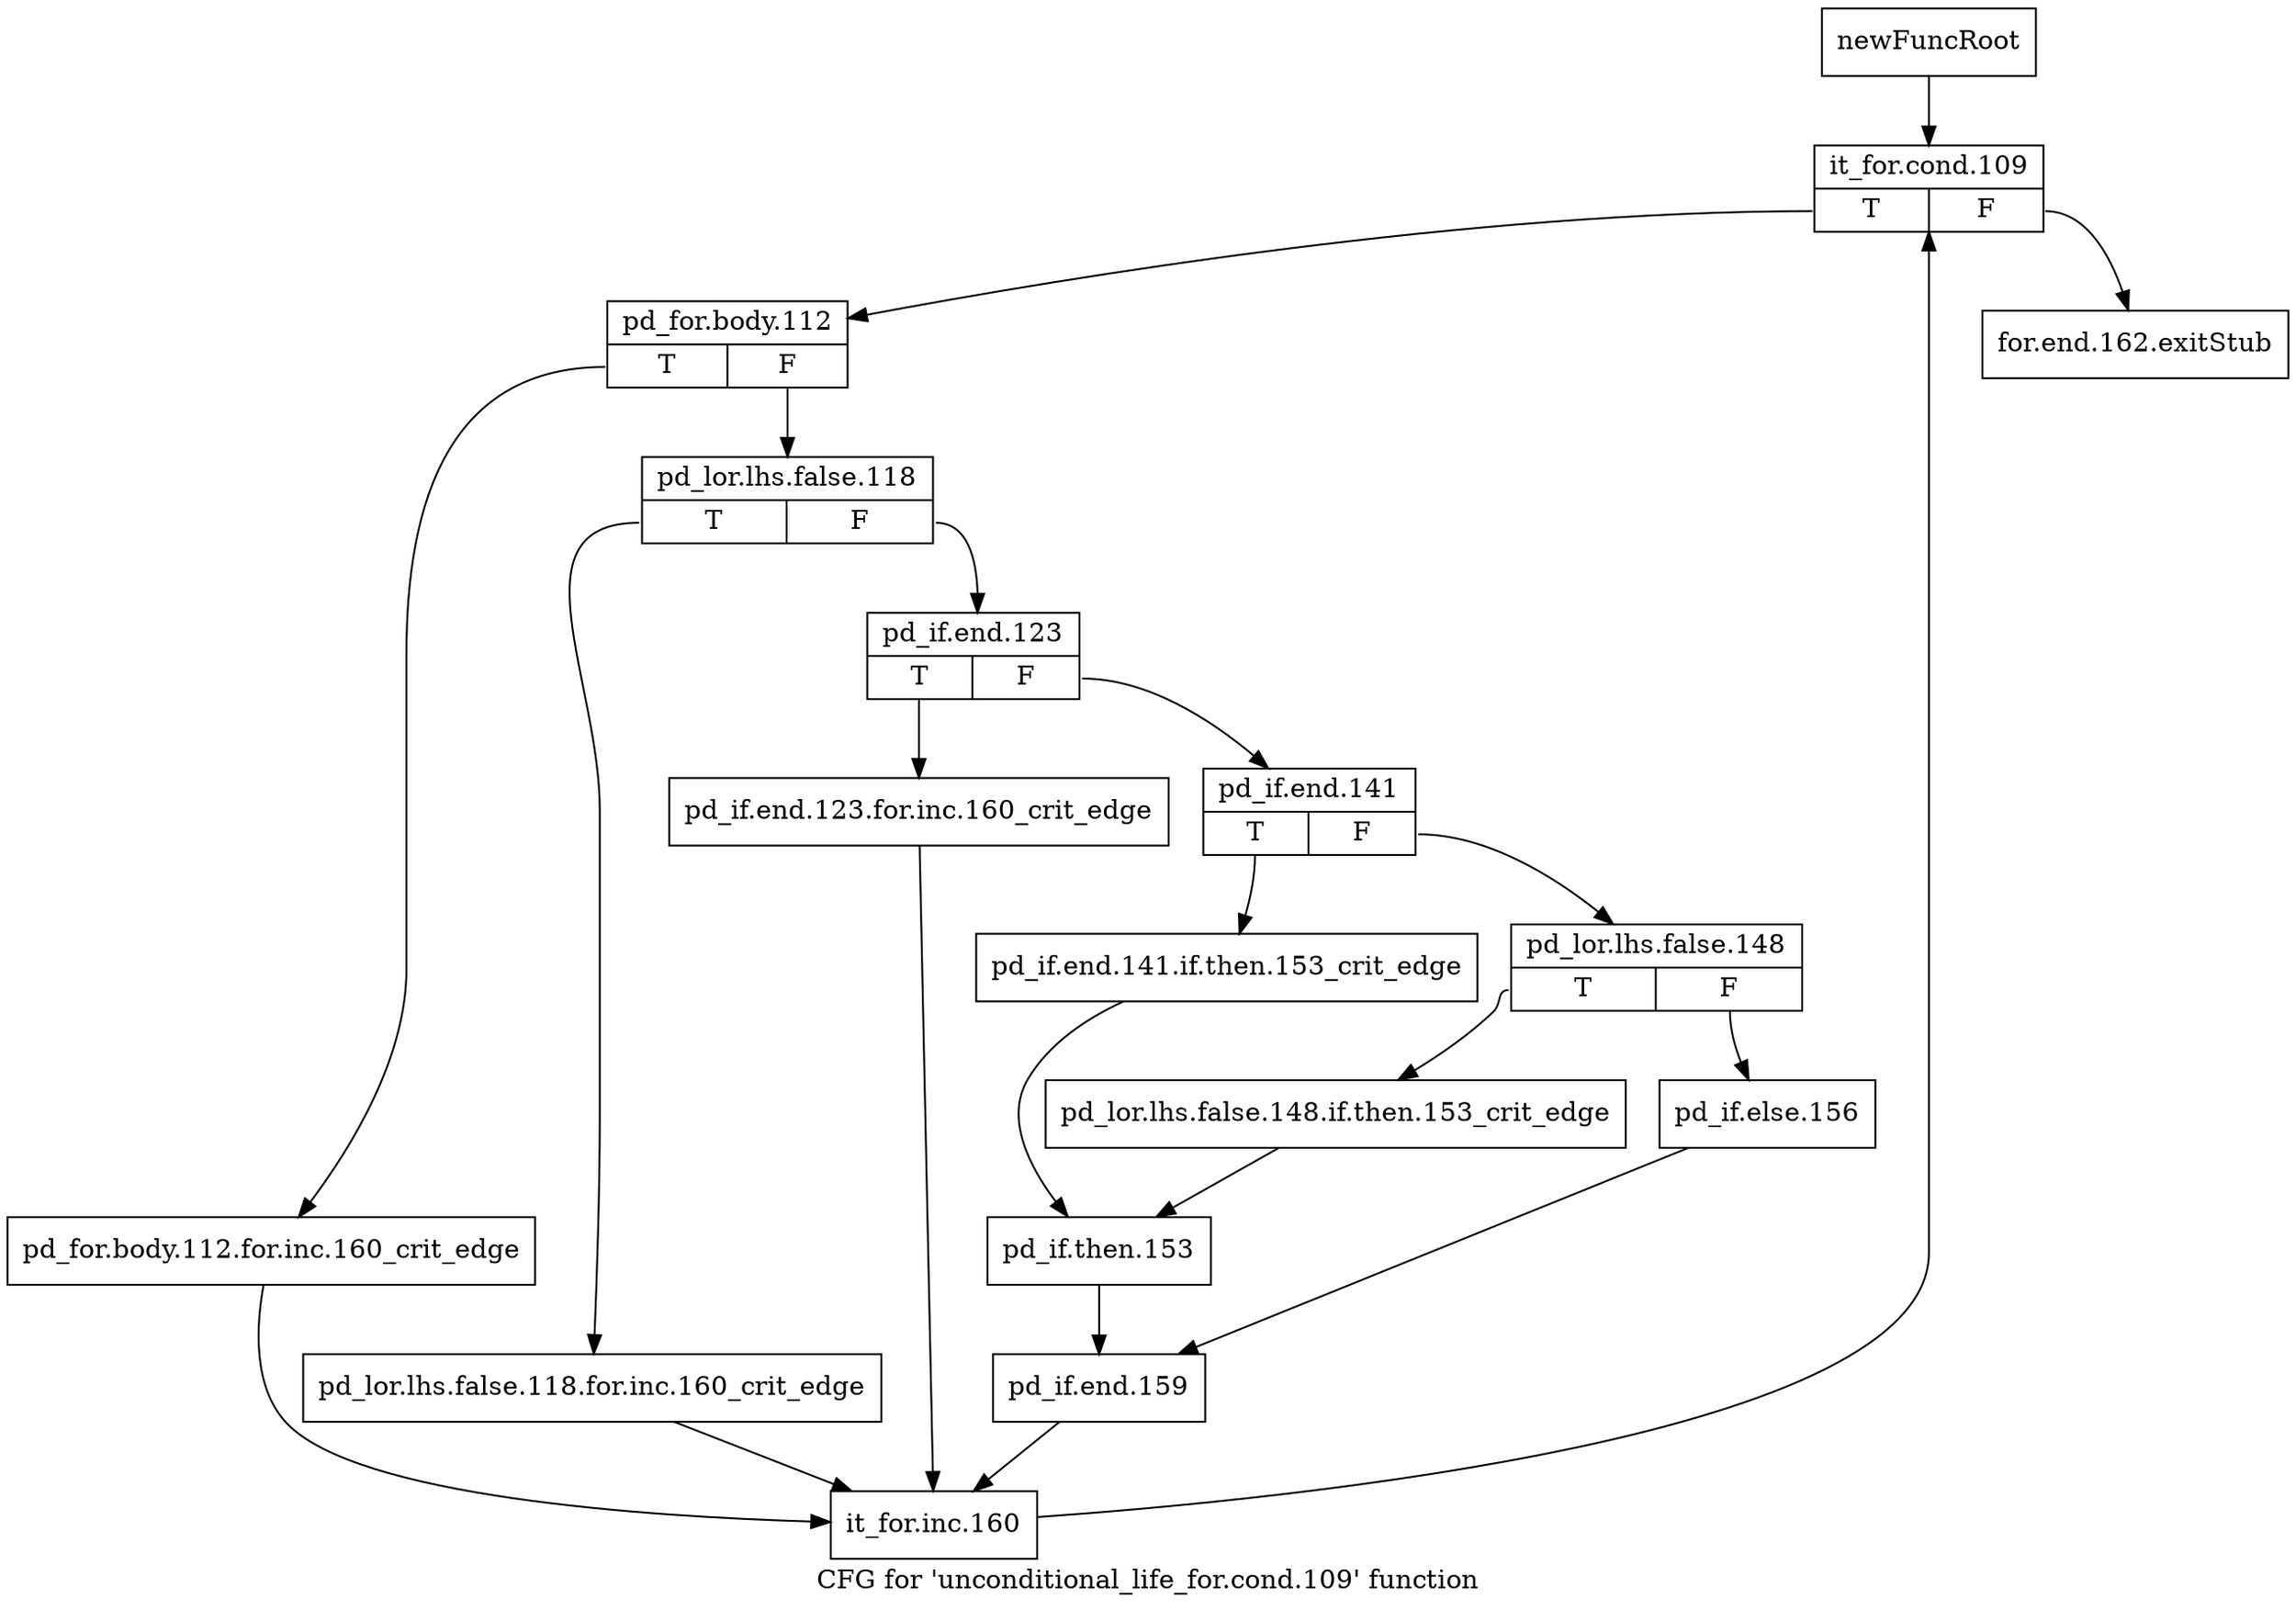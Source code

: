 digraph "CFG for 'unconditional_life_for.cond.109' function" {
	label="CFG for 'unconditional_life_for.cond.109' function";

	Node0x4595710 [shape=record,label="{newFuncRoot}"];
	Node0x4595710 -> Node0x45957b0;
	Node0x4595760 [shape=record,label="{for.end.162.exitStub}"];
	Node0x45957b0 [shape=record,label="{it_for.cond.109|{<s0>T|<s1>F}}"];
	Node0x45957b0:s0 -> Node0x4595800;
	Node0x45957b0:s1 -> Node0x4595760;
	Node0x4595800 [shape=record,label="{pd_for.body.112|{<s0>T|<s1>F}}"];
	Node0x4595800:s0 -> Node0x4596460;
	Node0x4595800:s1 -> Node0x45960f0;
	Node0x45960f0 [shape=record,label="{pd_lor.lhs.false.118|{<s0>T|<s1>F}}"];
	Node0x45960f0:s0 -> Node0x4596410;
	Node0x45960f0:s1 -> Node0x4596140;
	Node0x4596140 [shape=record,label="{pd_if.end.123|{<s0>T|<s1>F}}"];
	Node0x4596140:s0 -> Node0x45963c0;
	Node0x4596140:s1 -> Node0x4596190;
	Node0x4596190 [shape=record,label="{pd_if.end.141|{<s0>T|<s1>F}}"];
	Node0x4596190:s0 -> Node0x45962d0;
	Node0x4596190:s1 -> Node0x45961e0;
	Node0x45961e0 [shape=record,label="{pd_lor.lhs.false.148|{<s0>T|<s1>F}}"];
	Node0x45961e0:s0 -> Node0x4596280;
	Node0x45961e0:s1 -> Node0x4596230;
	Node0x4596230 [shape=record,label="{pd_if.else.156}"];
	Node0x4596230 -> Node0x4596370;
	Node0x4596280 [shape=record,label="{pd_lor.lhs.false.148.if.then.153_crit_edge}"];
	Node0x4596280 -> Node0x4596320;
	Node0x45962d0 [shape=record,label="{pd_if.end.141.if.then.153_crit_edge}"];
	Node0x45962d0 -> Node0x4596320;
	Node0x4596320 [shape=record,label="{pd_if.then.153}"];
	Node0x4596320 -> Node0x4596370;
	Node0x4596370 [shape=record,label="{pd_if.end.159}"];
	Node0x4596370 -> Node0x45964b0;
	Node0x45963c0 [shape=record,label="{pd_if.end.123.for.inc.160_crit_edge}"];
	Node0x45963c0 -> Node0x45964b0;
	Node0x4596410 [shape=record,label="{pd_lor.lhs.false.118.for.inc.160_crit_edge}"];
	Node0x4596410 -> Node0x45964b0;
	Node0x4596460 [shape=record,label="{pd_for.body.112.for.inc.160_crit_edge}"];
	Node0x4596460 -> Node0x45964b0;
	Node0x45964b0 [shape=record,label="{it_for.inc.160}"];
	Node0x45964b0 -> Node0x45957b0;
}
